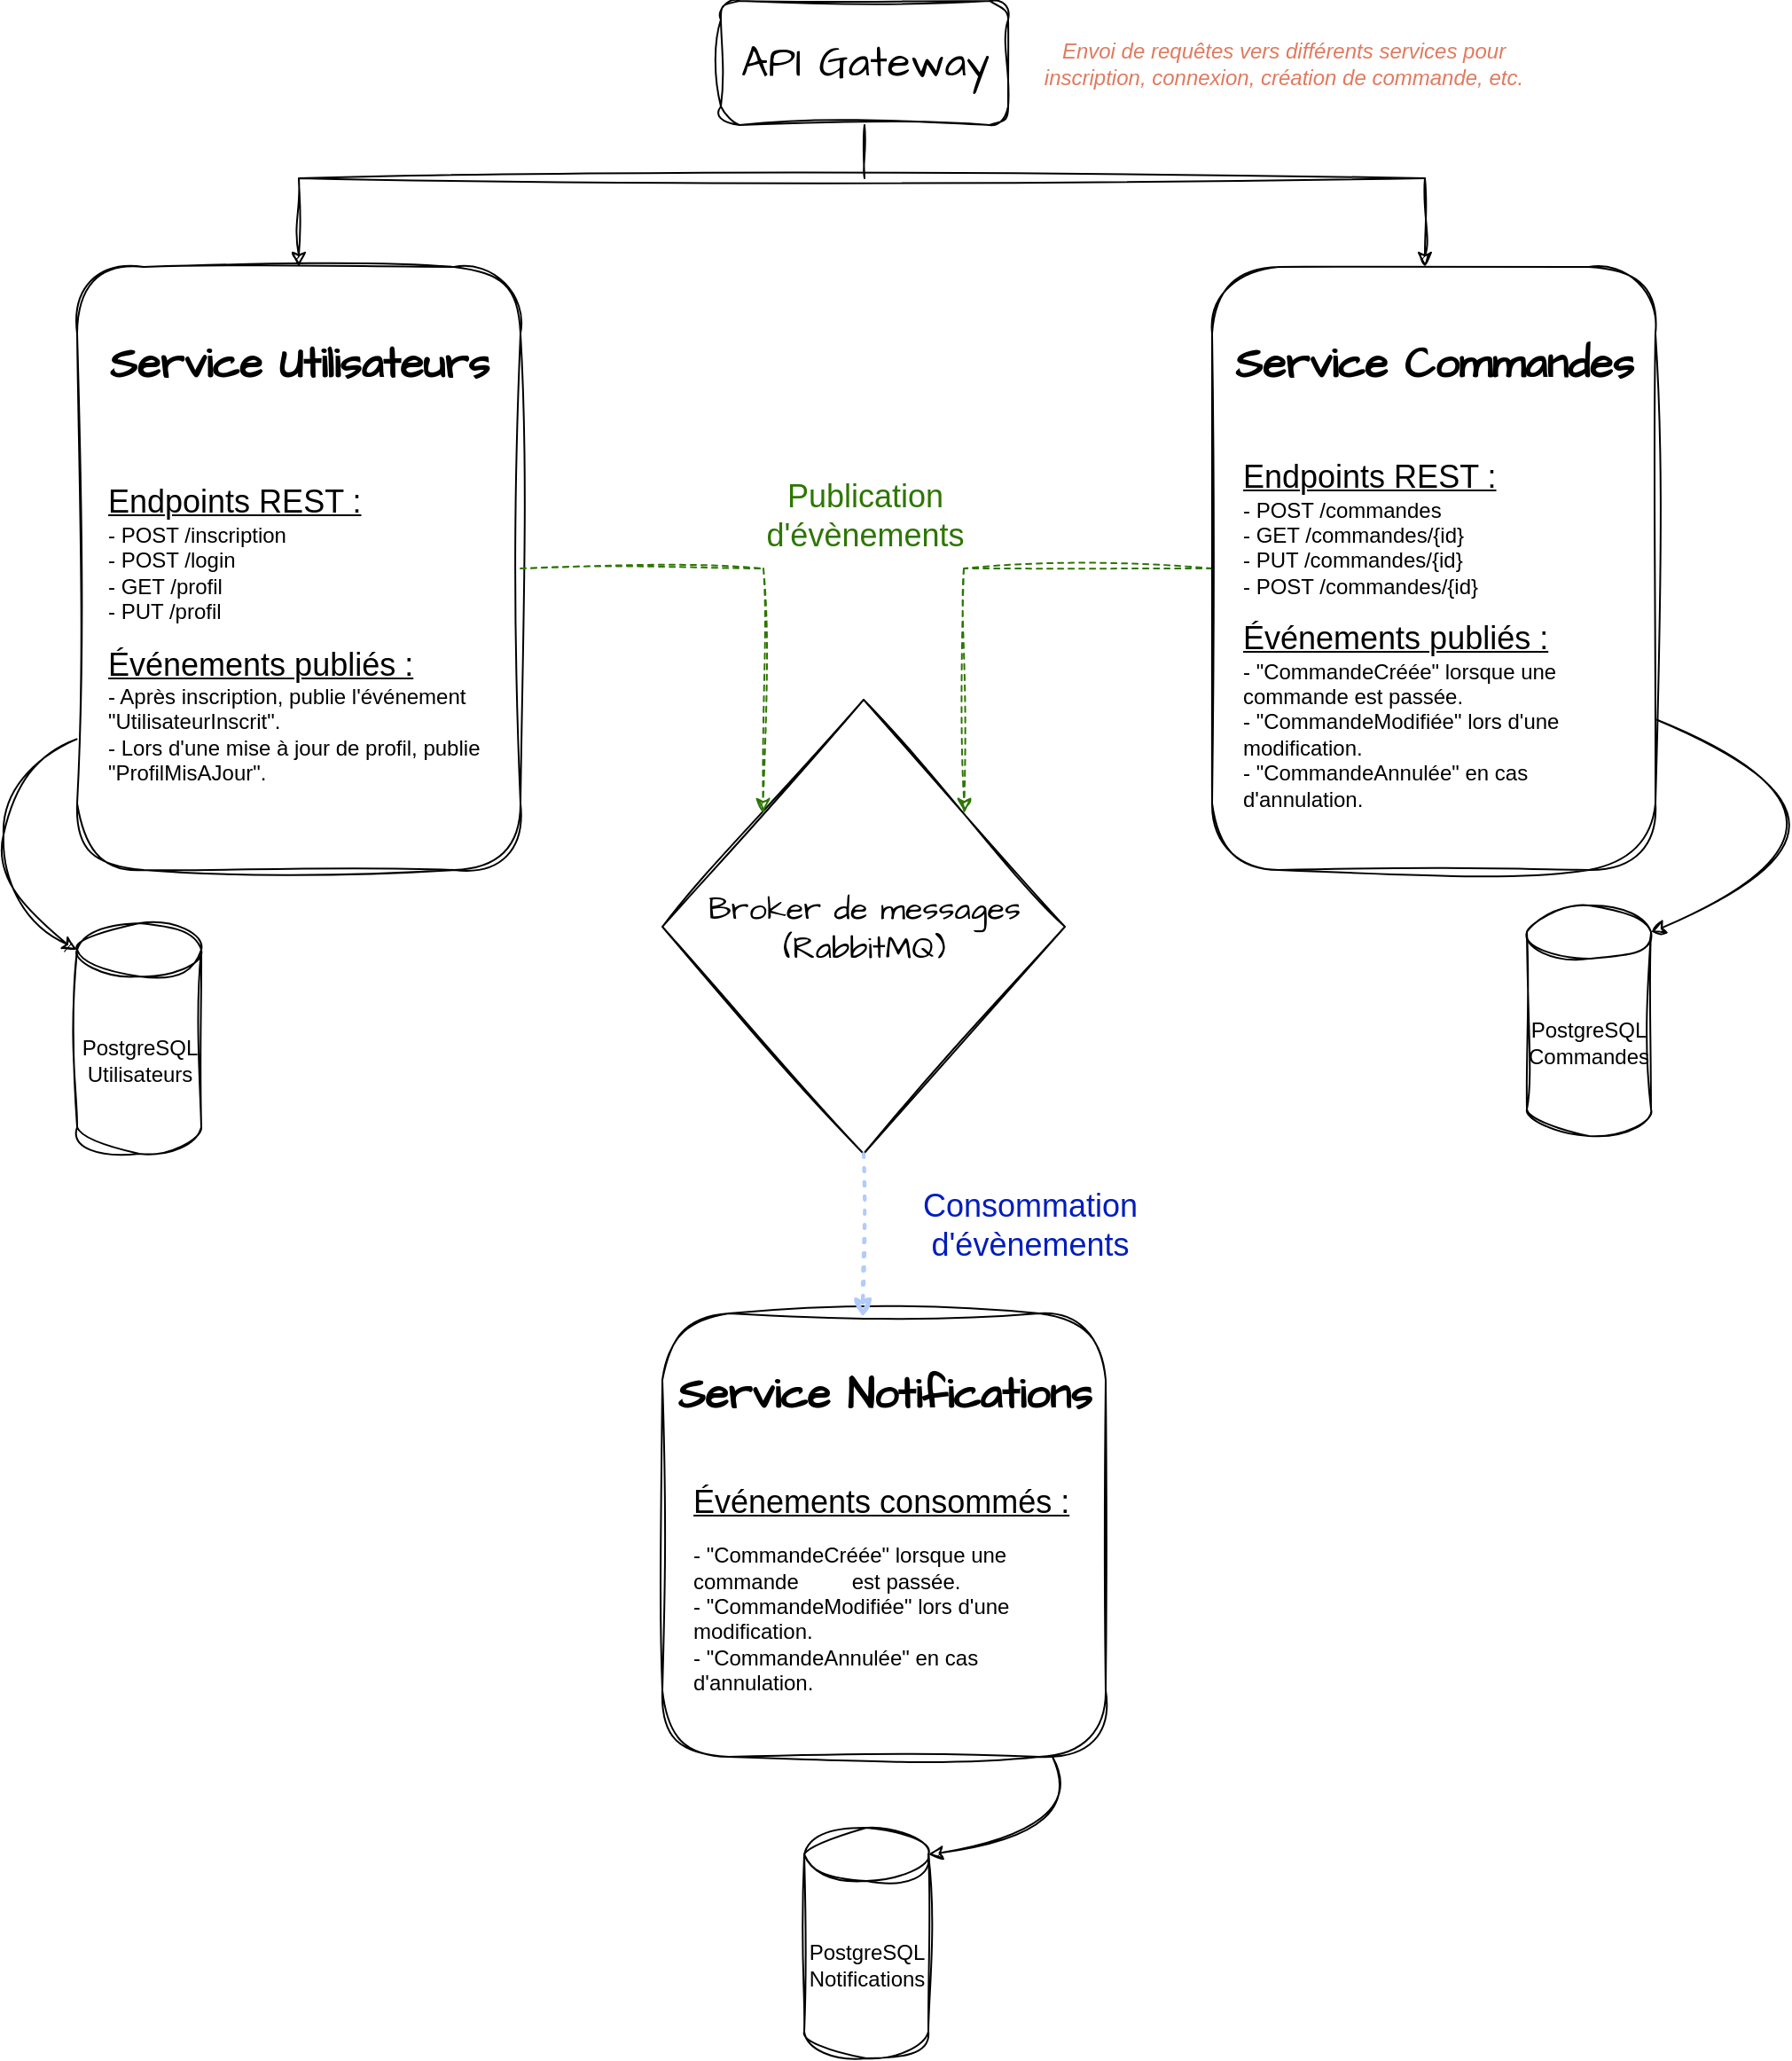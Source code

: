 <mxfile version="26.2.12">
  <diagram name="Page-1" id="tusjF6pnQ86mpm2NOfYT">
    <mxGraphModel dx="1191" dy="1502" grid="0" gridSize="10" guides="1" tooltips="1" connect="1" arrows="1" fold="1" page="1" pageScale="1" pageWidth="1169" pageHeight="1654" background="none" math="0" shadow="0">
      <root>
        <mxCell id="0" />
        <mxCell id="1" parent="0" />
        <mxCell id="iz2M1keF_638vjoWOcNo-36" value="&lt;b&gt;&lt;font style=&quot;font-size: 24px;&quot;&gt;Service Notifications&lt;/font&gt;&lt;/b&gt;&lt;div&gt;&lt;br&gt;&lt;/div&gt;&lt;div&gt;&lt;b&gt;&lt;font style=&quot;font-size: 18px;&quot;&gt;&lt;br&gt;&lt;/font&gt;&lt;/b&gt;&lt;/div&gt;&lt;div&gt;&lt;b&gt;&lt;font style=&quot;font-size: 18px;&quot;&gt;&lt;br&gt;&lt;/font&gt;&lt;/b&gt;&lt;/div&gt;&lt;div&gt;&lt;b&gt;&lt;font style=&quot;font-size: 18px;&quot;&gt;&lt;br&gt;&lt;/font&gt;&lt;/b&gt;&lt;/div&gt;&lt;div&gt;&lt;b&gt;&lt;font style=&quot;font-size: 18px;&quot;&gt;&lt;br&gt;&lt;/font&gt;&lt;/b&gt;&lt;/div&gt;&lt;div&gt;&lt;b&gt;&lt;font style=&quot;font-size: 18px;&quot;&gt;&lt;br&gt;&lt;/font&gt;&lt;/b&gt;&lt;/div&gt;&lt;div&gt;&lt;b&gt;&lt;font style=&quot;font-size: 18px;&quot;&gt;&lt;br&gt;&lt;/font&gt;&lt;/b&gt;&lt;/div&gt;&lt;div&gt;&lt;br&gt;&lt;/div&gt;" style="rounded=1;whiteSpace=wrap;html=1;hachureGap=4;fontFamily=Architects Daughter;fontSource=https%3A%2F%2Ffonts.googleapis.com%2Fcss%3Ffamily%3DArchitects%2BDaughter;labelBackgroundColor=none;sketch=1;curveFitting=1;jiggle=2;" vertex="1" parent="1">
          <mxGeometry x="459.5" y="883.5" width="250" height="250" as="geometry" />
        </mxCell>
        <mxCell id="iz2M1keF_638vjoWOcNo-2" value="&lt;font style=&quot;font-size: 18px;&quot;&gt;Broker de messages (RabbitMQ)&lt;/font&gt;" style="rhombus;whiteSpace=wrap;html=1;hachureGap=4;fontFamily=Architects Daughter;fontSource=https%3A%2F%2Ffonts.googleapis.com%2Fcss%3Ffamily%3DArchitects%2BDaughter;labelBackgroundColor=none;sketch=1;curveFitting=1;jiggle=2;" vertex="1" parent="1">
          <mxGeometry x="459.5" y="537.5" width="227" height="256" as="geometry" />
        </mxCell>
        <mxCell id="iz2M1keF_638vjoWOcNo-9" value="&lt;font style=&quot;font-size: 24px;&quot;&gt;API Gateway&lt;/font&gt;" style="rounded=1;whiteSpace=wrap;html=1;hachureGap=4;fontFamily=Architects Daughter;fontSource=https%3A%2F%2Ffonts.googleapis.com%2Fcss%3Ffamily%3DArchitects%2BDaughter;labelBackgroundColor=none;sketch=1;curveFitting=1;jiggle=2;" vertex="1" parent="1">
          <mxGeometry x="492.5" y="143.5" width="162" height="70" as="geometry" />
        </mxCell>
        <mxCell id="iz2M1keF_638vjoWOcNo-10" value="&lt;b&gt;&lt;font style=&quot;font-size: 24px;&quot;&gt;Service Utilisateurs&lt;/font&gt;&lt;/b&gt;&lt;div&gt;&lt;b&gt;&lt;font style=&quot;font-size: 18px;&quot;&gt;&lt;br&gt;&lt;/font&gt;&lt;/b&gt;&lt;/div&gt;&lt;div&gt;&lt;b&gt;&lt;font style=&quot;font-size: 18px;&quot;&gt;&lt;br&gt;&lt;/font&gt;&lt;/b&gt;&lt;/div&gt;&lt;div&gt;&lt;b&gt;&lt;font style=&quot;font-size: 18px;&quot;&gt;&lt;br&gt;&lt;/font&gt;&lt;/b&gt;&lt;/div&gt;&lt;div&gt;&lt;b&gt;&lt;font style=&quot;font-size: 18px;&quot;&gt;&lt;br&gt;&lt;/font&gt;&lt;/b&gt;&lt;/div&gt;&lt;div&gt;&lt;b&gt;&lt;font style=&quot;font-size: 18px;&quot;&gt;&lt;br&gt;&lt;/font&gt;&lt;/b&gt;&lt;/div&gt;&lt;div&gt;&lt;b&gt;&lt;font style=&quot;font-size: 18px;&quot;&gt;&lt;br&gt;&lt;/font&gt;&lt;/b&gt;&lt;/div&gt;&lt;div&gt;&lt;b&gt;&lt;font style=&quot;font-size: 18px;&quot;&gt;&lt;br&gt;&lt;/font&gt;&lt;/b&gt;&lt;/div&gt;&lt;div&gt;&lt;b&gt;&lt;font style=&quot;font-size: 18px;&quot;&gt;&lt;br&gt;&lt;/font&gt;&lt;/b&gt;&lt;/div&gt;&lt;div&gt;&lt;b&gt;&lt;font style=&quot;font-size: 18px;&quot;&gt;&lt;br&gt;&lt;/font&gt;&lt;/b&gt;&lt;/div&gt;&lt;div&gt;&lt;b&gt;&lt;font style=&quot;font-size: 18px;&quot;&gt;&lt;br&gt;&lt;/font&gt;&lt;/b&gt;&lt;/div&gt;&lt;div&gt;&lt;br&gt;&lt;/div&gt;" style="rounded=1;whiteSpace=wrap;html=1;hachureGap=4;fontFamily=Architects Daughter;fontSource=https%3A%2F%2Ffonts.googleapis.com%2Fcss%3Ffamily%3DArchitects%2BDaughter;labelBackgroundColor=none;sketch=1;curveFitting=1;jiggle=2;" vertex="1" parent="1">
          <mxGeometry x="129.5" y="293.5" width="250" height="340" as="geometry" />
        </mxCell>
        <mxCell id="iz2M1keF_638vjoWOcNo-12" value="PostgreSQL&lt;div&gt;Utilisateurs&lt;/div&gt;" style="shape=cylinder3;whiteSpace=wrap;html=1;boundedLbl=1;backgroundOutline=1;size=15;labelBackgroundColor=none;sketch=1;curveFitting=1;jiggle=2;" vertex="1" parent="1">
          <mxGeometry x="129.5" y="663.5" width="70" height="130" as="geometry" />
        </mxCell>
        <mxCell id="iz2M1keF_638vjoWOcNo-15" value="" style="endArrow=classic;html=1;rounded=0;entryX=0.5;entryY=0;entryDx=0;entryDy=0;labelBackgroundColor=none;fontColor=default;sketch=1;curveFitting=1;jiggle=2;" edge="1" parent="1" target="iz2M1keF_638vjoWOcNo-10">
          <mxGeometry width="50" height="50" relative="1" as="geometry">
            <mxPoint x="889.5" y="243.5" as="sourcePoint" />
            <mxPoint x="319.5" y="293.5" as="targetPoint" />
            <Array as="points">
              <mxPoint x="254.5" y="243.5" />
            </Array>
          </mxGeometry>
        </mxCell>
        <mxCell id="iz2M1keF_638vjoWOcNo-16" value="" style="endArrow=none;html=1;rounded=0;entryX=0.5;entryY=1;entryDx=0;entryDy=0;labelBackgroundColor=none;fontColor=default;sketch=1;curveFitting=1;jiggle=2;" edge="1" parent="1" target="iz2M1keF_638vjoWOcNo-9">
          <mxGeometry width="50" height="50" relative="1" as="geometry">
            <mxPoint x="573.5" y="243.5" as="sourcePoint" />
            <mxPoint x="599.5" y="533.5" as="targetPoint" />
          </mxGeometry>
        </mxCell>
        <mxCell id="iz2M1keF_638vjoWOcNo-17" value="" style="endArrow=classic;html=1;rounded=0;entryX=0.5;entryY=0;entryDx=0;entryDy=0;labelBackgroundColor=none;fontColor=default;sketch=1;curveFitting=1;jiggle=2;" edge="1" parent="1">
          <mxGeometry width="50" height="50" relative="1" as="geometry">
            <mxPoint x="889.5" y="243.5" as="sourcePoint" />
            <mxPoint x="889.5" y="293.5" as="targetPoint" />
          </mxGeometry>
        </mxCell>
        <mxCell id="iz2M1keF_638vjoWOcNo-18" value="&lt;p data-pm-slice=&quot;1 1 []&quot;&gt;&lt;font style=&quot;font-size: 12px; color: light-dark(rgb(224, 122, 95), rgb(230, 230, 230));&quot;&gt;&lt;i style=&quot;&quot;&gt;Envoi de requêtes vers différents services pour inscription, connexion, création de commande, etc.&lt;/i&gt;&lt;/font&gt;&lt;/p&gt;" style="text;html=1;align=center;verticalAlign=middle;whiteSpace=wrap;rounded=0;labelBackgroundColor=none;sketch=1;curveFitting=1;jiggle=2;" vertex="1" parent="1">
          <mxGeometry x="669.5" y="153.5" width="280" height="50" as="geometry" />
        </mxCell>
        <mxCell id="iz2M1keF_638vjoWOcNo-19" value="&lt;p data-pm-slice=&quot;1 1 []&quot;&gt;&lt;/p&gt;&lt;div style=&quot;&quot;&gt;&lt;span style=&quot;background-color: transparent; color: light-dark(rgb(0, 0, 0), rgb(255, 255, 255));&quot;&gt;&lt;u&gt;&lt;font style=&quot;font-size: 18px;&quot;&gt;Endpoints REST :&lt;/font&gt;&lt;/u&gt;&lt;/span&gt;&lt;/div&gt;&lt;font style=&quot;font-size: 12px;&quot;&gt;&lt;font style=&quot;&quot;&gt;&lt;div style=&quot;&quot;&gt;&lt;span style=&quot;background-color: transparent; color: light-dark(rgb(0, 0, 0), rgb(255, 255, 255));&quot;&gt;- POST /inscription&lt;/span&gt;&lt;/div&gt;&lt;/font&gt;&lt;span style=&quot;background-color: transparent; color: light-dark(rgb(0, 0, 0), rgb(255, 255, 255));&quot;&gt;- POST /login&lt;br&gt;&lt;/span&gt;&lt;span style=&quot;background-color: transparent; color: light-dark(rgb(0, 0, 0), rgb(255, 255, 255));&quot;&gt;- GET /profil&lt;br&gt;&lt;/span&gt;&lt;span style=&quot;background-color: transparent; color: light-dark(rgb(0, 0, 0), rgb(255, 255, 255));&quot;&gt;- PUT /profil&lt;/span&gt;&lt;/font&gt;&lt;p&gt;&lt;/p&gt;&lt;p&gt;&lt;/p&gt;&lt;p&gt;&lt;font style=&quot;&quot;&gt;&lt;u style=&quot;&quot;&gt;&lt;font style=&quot;font-size: 18px;&quot;&gt;Événements publiés :&lt;/font&gt;&lt;br&gt;&lt;/u&gt;&lt;/font&gt;&lt;font style=&quot;font-size: 12px;&quot;&gt;&lt;span style=&quot;background-color: transparent; color: light-dark(rgb(0, 0, 0), rgb(255, 255, 255));&quot;&gt;- Après inscription, publie l&#39;événement &quot;UtilisateurInscrit&quot;.&lt;br&gt;&lt;/span&gt;&lt;span style=&quot;background-color: transparent; color: light-dark(rgb(0, 0, 0), rgb(255, 255, 255));&quot;&gt;- Lors d&#39;une mise à jour de profil, publie &quot;ProfilMisAJour&quot;.&lt;/span&gt;&lt;/font&gt;&lt;/p&gt;" style="text;html=1;align=left;verticalAlign=middle;whiteSpace=wrap;rounded=0;labelBackgroundColor=none;sketch=1;curveFitting=1;jiggle=2;" vertex="1" parent="1">
          <mxGeometry x="144.5" y="378.5" width="225" height="245" as="geometry" />
        </mxCell>
        <mxCell id="iz2M1keF_638vjoWOcNo-20" value="PostgreSQL&lt;div&gt;Commandes&lt;/div&gt;" style="shape=cylinder3;whiteSpace=wrap;html=1;boundedLbl=1;backgroundOutline=1;size=15;labelBackgroundColor=none;sketch=1;curveFitting=1;jiggle=2;" vertex="1" parent="1">
          <mxGeometry x="947" y="653.5" width="70" height="130" as="geometry" />
        </mxCell>
        <mxCell id="iz2M1keF_638vjoWOcNo-24" value="" style="curved=1;endArrow=classic;html=1;rounded=0;exitX=-0.001;exitY=0.783;exitDx=0;exitDy=0;exitPerimeter=0;entryX=0;entryY=0;entryDx=0;entryDy=15;entryPerimeter=0;labelBackgroundColor=none;fontColor=default;sketch=1;curveFitting=1;jiggle=2;" edge="1" parent="1" source="iz2M1keF_638vjoWOcNo-10" target="iz2M1keF_638vjoWOcNo-12">
          <mxGeometry width="50" height="50" relative="1" as="geometry">
            <mxPoint x="207.5" y="553" as="sourcePoint" />
            <mxPoint x="207.5" y="660.5" as="targetPoint" />
            <Array as="points">
              <mxPoint x="92" y="574" />
              <mxPoint x="84" y="653" />
            </Array>
          </mxGeometry>
        </mxCell>
        <mxCell id="iz2M1keF_638vjoWOcNo-28" value="" style="curved=1;endArrow=classic;html=1;rounded=0;exitX=1;exitY=0.75;exitDx=0;exitDy=0;entryX=1;entryY=0;entryDx=0;entryDy=15;entryPerimeter=0;labelBackgroundColor=none;fontColor=default;sketch=1;curveFitting=1;jiggle=2;" edge="1" parent="1" source="iz2M1keF_638vjoWOcNo-34" target="iz2M1keF_638vjoWOcNo-20">
          <mxGeometry width="50" height="50" relative="1" as="geometry">
            <mxPoint x="1097.5" y="573.0" as="sourcePoint" />
            <mxPoint x="1117.5" y="690.5" as="targetPoint" />
            <Array as="points">
              <mxPoint x="1167.5" y="610.5" />
            </Array>
          </mxGeometry>
        </mxCell>
        <mxCell id="iz2M1keF_638vjoWOcNo-32" value="" style="endArrow=classic;dashed=1;html=1;rounded=0;exitX=0;exitY=0.5;exitDx=0;exitDy=0;entryX=1;entryY=0;entryDx=0;entryDy=0;labelBackgroundColor=none;fontColor=default;sketch=1;curveFitting=1;jiggle=2;fillColor=#60a917;strokeColor=#2D7600;" edge="1" parent="1" target="iz2M1keF_638vjoWOcNo-2">
          <mxGeometry width="50" height="50" relative="1" as="geometry">
            <mxPoint x="769.5" y="463.5" as="sourcePoint" />
            <mxPoint x="859.5" y="553.5" as="targetPoint" />
            <Array as="points">
              <mxPoint x="629.5" y="463.5" />
            </Array>
          </mxGeometry>
        </mxCell>
        <mxCell id="iz2M1keF_638vjoWOcNo-33" value="" style="endArrow=classic;dashed=1;html=1;dashPattern=1 3;strokeWidth=2;rounded=0;exitX=0.5;exitY=1;exitDx=0;exitDy=0;entryX=0.452;entryY=0.009;entryDx=0;entryDy=0;entryPerimeter=0;labelBackgroundColor=none;fontColor=default;sketch=1;curveFitting=1;jiggle=2;fillColor=#0050ef;strokeColor=light-dark(#B2CBFF,#0000CC);" edge="1" parent="1" source="iz2M1keF_638vjoWOcNo-2" target="iz2M1keF_638vjoWOcNo-36">
          <mxGeometry width="50" height="50" relative="1" as="geometry">
            <mxPoint x="571.5" y="793.5" as="sourcePoint" />
            <mxPoint x="571.5" y="909.5" as="targetPoint" />
          </mxGeometry>
        </mxCell>
        <mxCell id="iz2M1keF_638vjoWOcNo-34" value="&lt;b&gt;&lt;font style=&quot;font-size: 24px;&quot;&gt;Service Commandes&lt;/font&gt;&lt;/b&gt;&lt;div&gt;&lt;b&gt;&lt;font style=&quot;font-size: 18px;&quot;&gt;&lt;br&gt;&lt;/font&gt;&lt;/b&gt;&lt;/div&gt;&lt;div&gt;&lt;b&gt;&lt;font style=&quot;font-size: 18px;&quot;&gt;&lt;br&gt;&lt;/font&gt;&lt;/b&gt;&lt;/div&gt;&lt;div&gt;&lt;b&gt;&lt;font style=&quot;font-size: 18px;&quot;&gt;&lt;br&gt;&lt;/font&gt;&lt;/b&gt;&lt;/div&gt;&lt;div&gt;&lt;b&gt;&lt;font style=&quot;font-size: 18px;&quot;&gt;&lt;br&gt;&lt;/font&gt;&lt;/b&gt;&lt;/div&gt;&lt;div&gt;&lt;b&gt;&lt;font style=&quot;font-size: 18px;&quot;&gt;&lt;br&gt;&lt;/font&gt;&lt;/b&gt;&lt;/div&gt;&lt;div&gt;&lt;b&gt;&lt;font style=&quot;font-size: 18px;&quot;&gt;&lt;br&gt;&lt;/font&gt;&lt;/b&gt;&lt;/div&gt;&lt;div&gt;&lt;b&gt;&lt;font style=&quot;font-size: 18px;&quot;&gt;&lt;br&gt;&lt;/font&gt;&lt;/b&gt;&lt;/div&gt;&lt;div&gt;&lt;b&gt;&lt;font style=&quot;font-size: 18px;&quot;&gt;&lt;br&gt;&lt;/font&gt;&lt;/b&gt;&lt;/div&gt;&lt;div&gt;&lt;b&gt;&lt;font style=&quot;font-size: 18px;&quot;&gt;&lt;br&gt;&lt;/font&gt;&lt;/b&gt;&lt;/div&gt;&lt;div&gt;&lt;b&gt;&lt;font style=&quot;font-size: 18px;&quot;&gt;&lt;br&gt;&lt;/font&gt;&lt;/b&gt;&lt;/div&gt;&lt;div&gt;&lt;br&gt;&lt;/div&gt;" style="rounded=1;whiteSpace=wrap;html=1;hachureGap=4;fontFamily=Architects Daughter;fontSource=https%3A%2F%2Ffonts.googleapis.com%2Fcss%3Ffamily%3DArchitects%2BDaughter;labelBackgroundColor=none;sketch=1;curveFitting=1;jiggle=2;" vertex="1" parent="1">
          <mxGeometry x="769.5" y="293.5" width="250" height="340" as="geometry" />
        </mxCell>
        <mxCell id="iz2M1keF_638vjoWOcNo-25" value="&lt;p data-pm-slice=&quot;1 1 []&quot;&gt;&lt;/p&gt;&lt;div style=&quot;&quot;&gt;&lt;span style=&quot;background-color: transparent; color: light-dark(rgb(0, 0, 0), rgb(255, 255, 255));&quot;&gt;&lt;u&gt;&lt;font style=&quot;font-size: 18px;&quot;&gt;Endpoints REST :&lt;/font&gt;&lt;/u&gt;&lt;/span&gt;&lt;/div&gt;&lt;font style=&quot;font-size: 12px;&quot;&gt;&lt;font style=&quot;&quot;&gt;&lt;div style=&quot;&quot;&gt;&lt;span style=&quot;background-color: transparent; color: light-dark(rgb(0, 0, 0), rgb(255, 255, 255));&quot;&gt;- POST &lt;/span&gt;&lt;font style=&quot;&quot;&gt;&lt;span style=&quot;background-color: transparent; color: light-dark(rgb(0, 0, 0), rgb(255, 255, 255));&quot;&gt;/commandes&lt;/span&gt;&lt;/font&gt;&lt;/div&gt;&lt;/font&gt;&lt;span style=&quot;background-color: transparent; color: light-dark(rgb(0, 0, 0), rgb(255, 255, 255));&quot;&gt;- GET /&lt;/span&gt;&lt;span style=&quot;background-color: transparent; color: light-dark(rgb(0, 0, 0), rgb(255, 255, 255));&quot;&gt;commandes/{id}&lt;/span&gt;&lt;span style=&quot;background-color: transparent; color: light-dark(rgb(0, 0, 0), rgb(255, 255, 255));&quot;&gt;&lt;br&gt;&lt;/span&gt;&lt;span style=&quot;background-color: transparent; color: light-dark(rgb(0, 0, 0), rgb(255, 255, 255));&quot;&gt;- PUT /&lt;/span&gt;&lt;span style=&quot;background-color: transparent; color: light-dark(rgb(0, 0, 0), rgb(255, 255, 255));&quot;&gt;commandes/{id}&lt;br&gt;&lt;/span&gt;&lt;span style=&quot;color: light-dark(rgb(0, 0, 0), rgb(255, 255, 255)); background-color: transparent;&quot;&gt;- POST /&lt;/span&gt;&lt;span style=&quot;color: light-dark(rgb(0, 0, 0), rgb(255, 255, 255)); background-color: transparent;&quot;&gt;commandes/{id}&lt;/span&gt;&lt;/font&gt;&lt;span style=&quot;background-color: transparent; color: light-dark(rgb(0, 0, 0), rgb(255, 255, 255));&quot;&gt;&lt;br&gt;&lt;/span&gt;&lt;p&gt;&lt;/p&gt;&lt;p&gt;&lt;/p&gt;&lt;p&gt;&lt;font style=&quot;&quot;&gt;&lt;u style=&quot;&quot;&gt;&lt;font style=&quot;font-size: 18px;&quot;&gt;Événements publiés :&lt;/font&gt;&lt;br&gt;&lt;/u&gt;&lt;/font&gt;&lt;font style=&quot;font-size: 12px;&quot;&gt;&lt;span style=&quot;background-color: transparent; color: light-dark(rgb(0, 0, 0), rgb(255, 255, 255));&quot;&gt;- &quot;CommandeCréée&quot; lorsque une commande est&amp;nbsp;passée.&lt;br&gt;&lt;/span&gt;&lt;span style=&quot;background-color: transparent; color: light-dark(rgb(0, 0, 0), rgb(255, 255, 255));&quot;&gt;- &quot;CommandeModifiée&quot; lors d&#39;une modification.&lt;br&gt;&lt;/span&gt;&lt;span style=&quot;background-color: transparent; color: light-dark(rgb(0, 0, 0), rgb(255, 255, 255));&quot;&gt;- &quot;CommandeAnnulée&quot; en cas d&#39;annulation.&amp;nbsp;&amp;nbsp;&lt;/span&gt;&lt;/font&gt;&lt;/p&gt;" style="text;html=1;align=left;verticalAlign=middle;whiteSpace=wrap;rounded=0;labelBackgroundColor=none;sketch=1;curveFitting=1;jiggle=2;" vertex="1" parent="1">
          <mxGeometry x="784.5" y="378.5" width="220" height="245" as="geometry" />
        </mxCell>
        <mxCell id="iz2M1keF_638vjoWOcNo-35" value="&lt;p data-pm-slice=&quot;1 1 []&quot;&gt;&lt;/p&gt;&lt;div style=&quot;&quot;&gt;&lt;u style=&quot;background-color: transparent; color: light-dark(rgb(0, 0, 0), rgb(255, 255, 255));&quot;&gt;&lt;font style=&quot;font-size: 18px;&quot;&gt;Événements consommés :&lt;/font&gt;&lt;/u&gt;&lt;/div&gt;&lt;p&gt;&lt;font style=&quot;&quot;&gt;&lt;font style=&quot;&quot;&gt;&lt;span style=&quot;background-color: transparent; color: light-dark(rgb(0, 0, 0), rgb(255, 255, 255));&quot;&gt;&lt;font style=&quot;&quot;&gt;&lt;font style=&quot;font-size: 12px;&quot;&gt;- &quot;CommandeCréée&quot; lorsque une commande&amp;nbsp; &amp;nbsp; &amp;nbsp; &amp;nbsp; &amp;nbsp;est&amp;nbsp;passée.&lt;/font&gt;&lt;br&gt;&lt;/font&gt;&lt;/span&gt;&lt;span style=&quot;background-color: transparent; color: light-dark(rgb(0, 0, 0), rgb(255, 255, 255));&quot;&gt;&lt;font style=&quot;font-size: 12px;&quot;&gt;- &quot;CommandeModifiée&quot; lors d&#39;une modification.&lt;/font&gt;&lt;br&gt;&lt;/span&gt;&lt;/font&gt;&lt;span style=&quot;background-color: transparent; color: light-dark(rgb(0, 0, 0), rgb(255, 255, 255));&quot;&gt;&lt;font style=&quot;font-size: 12px;&quot;&gt;- &quot;CommandeAnnulée&quot; en cas d&#39;annulation.&amp;nbsp;&amp;nbsp;&lt;/font&gt;&lt;/span&gt;&lt;/font&gt;&lt;/p&gt;" style="text;html=1;align=left;verticalAlign=middle;whiteSpace=wrap;rounded=0;labelBackgroundColor=none;sketch=1;curveFitting=1;jiggle=2;" vertex="1" parent="1">
          <mxGeometry x="474.5" y="953.5" width="220" height="170" as="geometry" />
        </mxCell>
        <mxCell id="iz2M1keF_638vjoWOcNo-37" value="PostgreSQL&lt;div&gt;Notifications&lt;/div&gt;" style="shape=cylinder3;whiteSpace=wrap;html=1;boundedLbl=1;backgroundOutline=1;size=15;labelBackgroundColor=none;sketch=1;curveFitting=1;jiggle=2;" vertex="1" parent="1">
          <mxGeometry x="539.5" y="1173.5" width="70" height="130" as="geometry" />
        </mxCell>
        <mxCell id="iz2M1keF_638vjoWOcNo-38" value="" style="curved=1;endArrow=classic;html=1;rounded=0;entryX=1;entryY=0;entryDx=0;entryDy=15;entryPerimeter=0;labelBackgroundColor=none;fontColor=default;sketch=1;curveFitting=1;jiggle=2;" edge="1" target="iz2M1keF_638vjoWOcNo-37" parent="1">
          <mxGeometry width="50" height="50" relative="1" as="geometry">
            <mxPoint x="679.5" y="1133.5" as="sourcePoint" />
            <mxPoint x="629.5" y="1213.5" as="targetPoint" />
            <Array as="points">
              <mxPoint x="679.5" y="1133.5" />
              <mxPoint x="699.5" y="1178.5" />
            </Array>
          </mxGeometry>
        </mxCell>
        <mxCell id="iz2M1keF_638vjoWOcNo-39" value="" style="endArrow=classic;dashed=1;html=1;rounded=0;exitX=1;exitY=0.5;exitDx=0;exitDy=0;entryX=0;entryY=0;entryDx=0;entryDy=0;labelBackgroundColor=none;fontColor=default;sketch=1;curveFitting=1;jiggle=2;fillColor=#60a917;strokeColor=#2D7600;" edge="1" parent="1" source="iz2M1keF_638vjoWOcNo-10" target="iz2M1keF_638vjoWOcNo-2">
          <mxGeometry width="50" height="50" relative="1" as="geometry">
            <mxPoint x="669.5" y="463.5" as="sourcePoint" />
            <mxPoint x="529.5" y="601.5" as="targetPoint" />
            <Array as="points">
              <mxPoint x="516.5" y="463.5" />
            </Array>
          </mxGeometry>
        </mxCell>
        <mxCell id="iz2M1keF_638vjoWOcNo-40" value="&lt;font style=&quot;font-size: 18px; color: light-dark(rgb(45, 118, 0), rgb(45, 118, 0));&quot;&gt;Publication d&#39;évènements&lt;/font&gt;" style="text;html=1;align=center;verticalAlign=middle;whiteSpace=wrap;rounded=0;labelBackgroundColor=none;fillColor=none;strokeColor=none;sketch=1;curveFitting=1;jiggle=2;" vertex="1" parent="1">
          <mxGeometry x="515.5" y="383.5" width="116" height="100" as="geometry" />
        </mxCell>
        <mxCell id="iz2M1keF_638vjoWOcNo-42" value="&lt;font style=&quot;font-size: 18px; color: light-dark(rgb(0, 29, 188), rgb(0, 29, 188));&quot;&gt;Consommation&lt;/font&gt;&lt;div&gt;&lt;font style=&quot;font-size: 18px; color: light-dark(rgb(0, 29, 188), rgb(0, 29, 188));&quot;&gt;d&#39;évènements&lt;/font&gt;&lt;/div&gt;" style="text;html=1;align=center;verticalAlign=middle;whiteSpace=wrap;rounded=0;labelBackgroundColor=none;sketch=1;curveFitting=1;jiggle=2;" vertex="1" parent="1">
          <mxGeometry x="593.5" y="783.5" width="146" height="100" as="geometry" />
        </mxCell>
      </root>
    </mxGraphModel>
  </diagram>
</mxfile>
